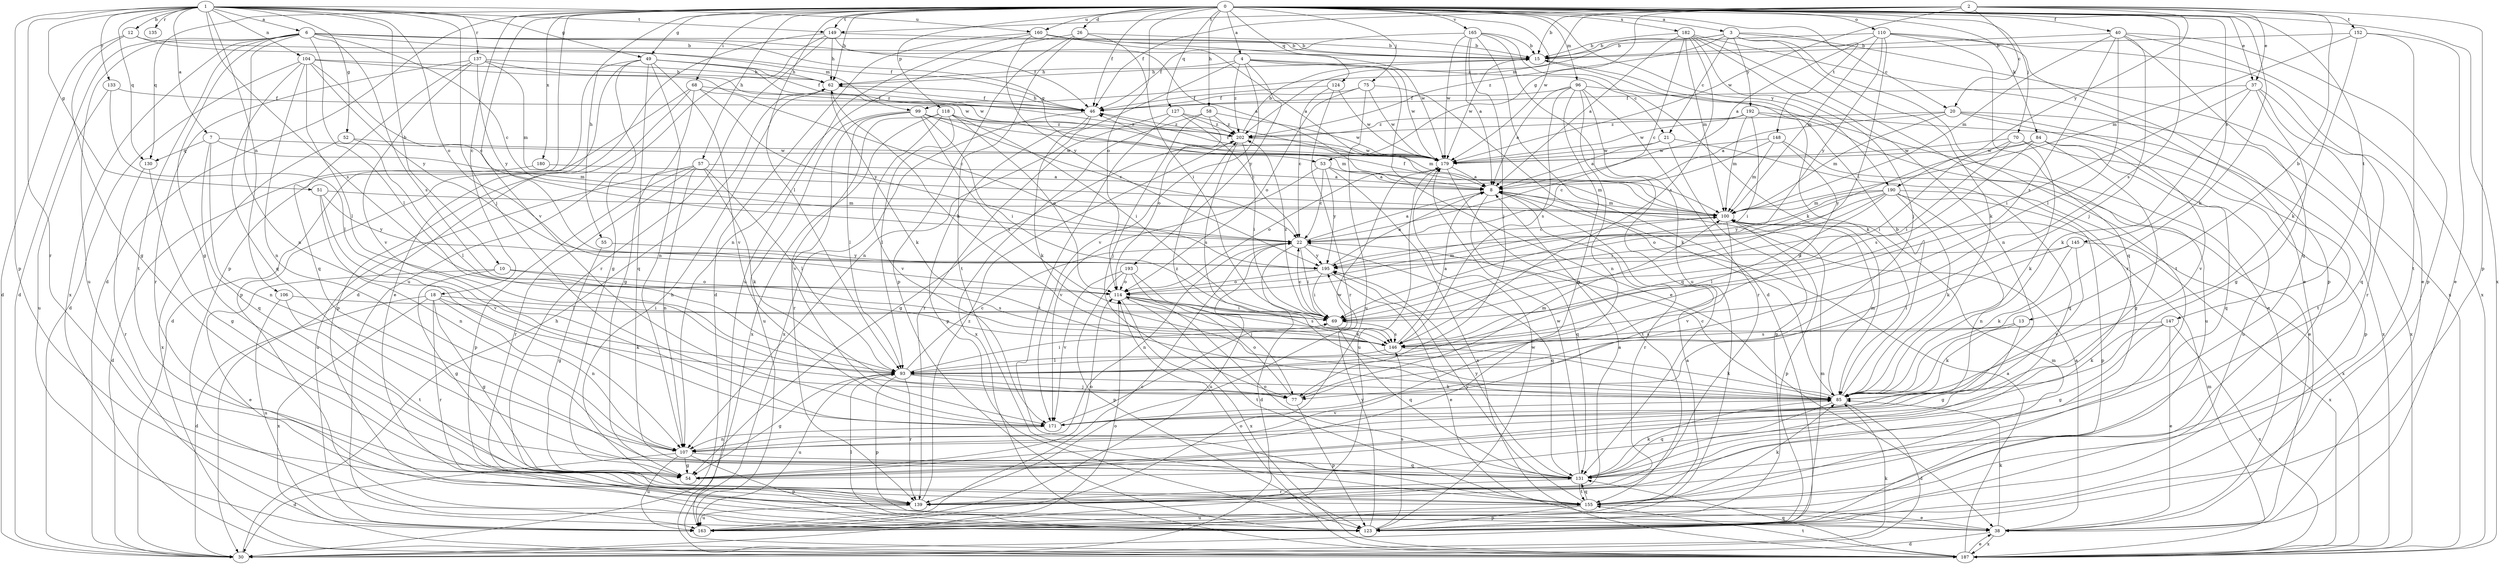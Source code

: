 strict digraph  {
0;
1;
2;
3;
4;
6;
7;
8;
10;
12;
13;
15;
18;
20;
21;
22;
26;
30;
37;
38;
40;
46;
49;
51;
52;
53;
54;
55;
57;
58;
62;
68;
69;
70;
75;
77;
84;
85;
93;
96;
99;
100;
104;
106;
107;
110;
114;
118;
123;
124;
127;
130;
131;
133;
135;
137;
139;
145;
146;
147;
148;
149;
152;
155;
160;
163;
165;
171;
179;
180;
182;
187;
190;
192;
193;
195;
202;
0 -> 3  [label=a];
0 -> 4  [label=a];
0 -> 18  [label=c];
0 -> 26  [label=d];
0 -> 30  [label=d];
0 -> 37  [label=e];
0 -> 40  [label=f];
0 -> 46  [label=f];
0 -> 49  [label=g];
0 -> 55  [label=h];
0 -> 57  [label=h];
0 -> 58  [label=h];
0 -> 62  [label=h];
0 -> 68  [label=i];
0 -> 70  [label=j];
0 -> 75  [label=j];
0 -> 84  [label=k];
0 -> 85  [label=k];
0 -> 93  [label=l];
0 -> 96  [label=m];
0 -> 110  [label=o];
0 -> 114  [label=o];
0 -> 118  [label=p];
0 -> 123  [label=p];
0 -> 124  [label=q];
0 -> 127  [label=q];
0 -> 130  [label=q];
0 -> 145  [label=s];
0 -> 146  [label=s];
0 -> 147  [label=t];
0 -> 148  [label=t];
0 -> 149  [label=t];
0 -> 160  [label=u];
0 -> 165  [label=v];
0 -> 171  [label=v];
0 -> 179  [label=w];
0 -> 180  [label=x];
0 -> 182  [label=x];
0 -> 187  [label=x];
0 -> 190  [label=y];
1 -> 6  [label=a];
1 -> 7  [label=a];
1 -> 10  [label=b];
1 -> 12  [label=b];
1 -> 49  [label=g];
1 -> 51  [label=g];
1 -> 52  [label=g];
1 -> 77  [label=j];
1 -> 104  [label=n];
1 -> 106  [label=n];
1 -> 114  [label=o];
1 -> 123  [label=p];
1 -> 130  [label=q];
1 -> 133  [label=r];
1 -> 135  [label=r];
1 -> 137  [label=r];
1 -> 139  [label=r];
1 -> 146  [label=s];
1 -> 149  [label=t];
1 -> 160  [label=u];
2 -> 13  [label=b];
2 -> 15  [label=b];
2 -> 20  [label=c];
2 -> 37  [label=e];
2 -> 46  [label=f];
2 -> 53  [label=g];
2 -> 123  [label=p];
2 -> 149  [label=t];
2 -> 152  [label=t];
2 -> 179  [label=w];
2 -> 190  [label=y];
2 -> 202  [label=z];
3 -> 15  [label=b];
3 -> 20  [label=c];
3 -> 21  [label=c];
3 -> 85  [label=k];
3 -> 99  [label=m];
3 -> 155  [label=t];
3 -> 187  [label=x];
3 -> 192  [label=y];
3 -> 202  [label=z];
4 -> 21  [label=c];
4 -> 38  [label=e];
4 -> 62  [label=h];
4 -> 107  [label=n];
4 -> 171  [label=v];
4 -> 179  [label=w];
4 -> 193  [label=y];
4 -> 202  [label=z];
6 -> 15  [label=b];
6 -> 22  [label=c];
6 -> 30  [label=d];
6 -> 46  [label=f];
6 -> 53  [label=g];
6 -> 54  [label=g];
6 -> 93  [label=l];
6 -> 99  [label=m];
6 -> 107  [label=n];
6 -> 146  [label=s];
6 -> 155  [label=t];
6 -> 163  [label=u];
6 -> 187  [label=x];
7 -> 100  [label=m];
7 -> 107  [label=n];
7 -> 130  [label=q];
7 -> 131  [label=q];
7 -> 179  [label=w];
8 -> 100  [label=m];
8 -> 131  [label=q];
8 -> 139  [label=r];
10 -> 38  [label=e];
10 -> 54  [label=g];
10 -> 114  [label=o];
10 -> 146  [label=s];
12 -> 15  [label=b];
12 -> 30  [label=d];
12 -> 46  [label=f];
12 -> 54  [label=g];
13 -> 54  [label=g];
13 -> 85  [label=k];
13 -> 146  [label=s];
15 -> 62  [label=h];
15 -> 85  [label=k];
15 -> 179  [label=w];
18 -> 30  [label=d];
18 -> 54  [label=g];
18 -> 69  [label=i];
18 -> 85  [label=k];
18 -> 107  [label=n];
18 -> 139  [label=r];
18 -> 187  [label=x];
20 -> 8  [label=a];
20 -> 100  [label=m];
20 -> 155  [label=t];
20 -> 171  [label=v];
20 -> 187  [label=x];
20 -> 202  [label=z];
21 -> 8  [label=a];
21 -> 123  [label=p];
21 -> 131  [label=q];
21 -> 179  [label=w];
22 -> 8  [label=a];
22 -> 30  [label=d];
22 -> 69  [label=i];
22 -> 107  [label=n];
22 -> 131  [label=q];
22 -> 163  [label=u];
22 -> 195  [label=y];
26 -> 15  [label=b];
26 -> 69  [label=i];
26 -> 107  [label=n];
26 -> 123  [label=p];
26 -> 155  [label=t];
30 -> 62  [label=h];
30 -> 85  [label=k];
30 -> 114  [label=o];
37 -> 46  [label=f];
37 -> 54  [label=g];
37 -> 69  [label=i];
37 -> 85  [label=k];
37 -> 131  [label=q];
37 -> 139  [label=r];
38 -> 8  [label=a];
38 -> 30  [label=d];
38 -> 85  [label=k];
38 -> 187  [label=x];
40 -> 15  [label=b];
40 -> 77  [label=j];
40 -> 93  [label=l];
40 -> 100  [label=m];
40 -> 123  [label=p];
40 -> 131  [label=q];
40 -> 146  [label=s];
40 -> 187  [label=x];
46 -> 62  [label=h];
46 -> 85  [label=k];
46 -> 123  [label=p];
46 -> 187  [label=x];
46 -> 202  [label=z];
49 -> 38  [label=e];
49 -> 46  [label=f];
49 -> 54  [label=g];
49 -> 62  [label=h];
49 -> 107  [label=n];
49 -> 123  [label=p];
49 -> 131  [label=q];
49 -> 171  [label=v];
49 -> 202  [label=z];
51 -> 100  [label=m];
51 -> 107  [label=n];
51 -> 171  [label=v];
51 -> 195  [label=y];
52 -> 93  [label=l];
52 -> 179  [label=w];
52 -> 187  [label=x];
53 -> 8  [label=a];
53 -> 22  [label=c];
53 -> 100  [label=m];
53 -> 171  [label=v];
53 -> 187  [label=x];
53 -> 195  [label=y];
54 -> 114  [label=o];
55 -> 54  [label=g];
55 -> 195  [label=y];
57 -> 8  [label=a];
57 -> 85  [label=k];
57 -> 93  [label=l];
57 -> 107  [label=n];
57 -> 123  [label=p];
57 -> 139  [label=r];
57 -> 163  [label=u];
58 -> 77  [label=j];
58 -> 114  [label=o];
58 -> 179  [label=w];
58 -> 187  [label=x];
58 -> 202  [label=z];
62 -> 46  [label=f];
62 -> 85  [label=k];
68 -> 22  [label=c];
68 -> 30  [label=d];
68 -> 46  [label=f];
68 -> 54  [label=g];
68 -> 123  [label=p];
68 -> 195  [label=y];
69 -> 22  [label=c];
69 -> 131  [label=q];
69 -> 146  [label=s];
69 -> 202  [label=z];
70 -> 69  [label=i];
70 -> 85  [label=k];
70 -> 123  [label=p];
70 -> 179  [label=w];
70 -> 195  [label=y];
75 -> 46  [label=f];
75 -> 85  [label=k];
75 -> 114  [label=o];
75 -> 163  [label=u];
75 -> 179  [label=w];
77 -> 100  [label=m];
77 -> 114  [label=o];
77 -> 123  [label=p];
84 -> 54  [label=g];
84 -> 69  [label=i];
84 -> 131  [label=q];
84 -> 146  [label=s];
84 -> 163  [label=u];
84 -> 179  [label=w];
85 -> 15  [label=b];
85 -> 22  [label=c];
85 -> 30  [label=d];
85 -> 100  [label=m];
85 -> 131  [label=q];
85 -> 171  [label=v];
85 -> 202  [label=z];
93 -> 22  [label=c];
93 -> 54  [label=g];
93 -> 69  [label=i];
93 -> 77  [label=j];
93 -> 85  [label=k];
93 -> 123  [label=p];
93 -> 139  [label=r];
93 -> 163  [label=u];
96 -> 8  [label=a];
96 -> 38  [label=e];
96 -> 46  [label=f];
96 -> 54  [label=g];
96 -> 107  [label=n];
96 -> 131  [label=q];
96 -> 139  [label=r];
96 -> 146  [label=s];
99 -> 22  [label=c];
99 -> 69  [label=i];
99 -> 93  [label=l];
99 -> 100  [label=m];
99 -> 146  [label=s];
99 -> 163  [label=u];
99 -> 171  [label=v];
99 -> 202  [label=z];
100 -> 22  [label=c];
100 -> 46  [label=f];
100 -> 123  [label=p];
100 -> 171  [label=v];
104 -> 22  [label=c];
104 -> 30  [label=d];
104 -> 62  [label=h];
104 -> 93  [label=l];
104 -> 107  [label=n];
104 -> 131  [label=q];
104 -> 179  [label=w];
104 -> 195  [label=y];
106 -> 69  [label=i];
106 -> 155  [label=t];
106 -> 163  [label=u];
107 -> 30  [label=d];
107 -> 54  [label=g];
107 -> 123  [label=p];
107 -> 131  [label=q];
107 -> 163  [label=u];
110 -> 8  [label=a];
110 -> 15  [label=b];
110 -> 38  [label=e];
110 -> 69  [label=i];
110 -> 100  [label=m];
110 -> 123  [label=p];
110 -> 131  [label=q];
110 -> 195  [label=y];
114 -> 69  [label=i];
114 -> 100  [label=m];
114 -> 146  [label=s];
114 -> 155  [label=t];
114 -> 187  [label=x];
118 -> 69  [label=i];
118 -> 93  [label=l];
118 -> 114  [label=o];
118 -> 139  [label=r];
118 -> 171  [label=v];
118 -> 187  [label=x];
118 -> 202  [label=z];
123 -> 93  [label=l];
123 -> 100  [label=m];
123 -> 146  [label=s];
123 -> 179  [label=w];
123 -> 195  [label=y];
124 -> 22  [label=c];
124 -> 46  [label=f];
124 -> 139  [label=r];
124 -> 179  [label=w];
127 -> 22  [label=c];
127 -> 100  [label=m];
127 -> 139  [label=r];
127 -> 155  [label=t];
127 -> 202  [label=z];
130 -> 54  [label=g];
130 -> 139  [label=r];
131 -> 85  [label=k];
131 -> 114  [label=o];
131 -> 139  [label=r];
131 -> 155  [label=t];
131 -> 179  [label=w];
131 -> 195  [label=y];
133 -> 46  [label=f];
133 -> 93  [label=l];
133 -> 163  [label=u];
137 -> 62  [label=h];
137 -> 100  [label=m];
137 -> 131  [label=q];
137 -> 139  [label=r];
137 -> 171  [label=v];
137 -> 179  [label=w];
137 -> 195  [label=y];
139 -> 8  [label=a];
139 -> 163  [label=u];
139 -> 202  [label=z];
145 -> 85  [label=k];
145 -> 93  [label=l];
145 -> 171  [label=v];
145 -> 187  [label=x];
145 -> 195  [label=y];
146 -> 8  [label=a];
146 -> 62  [label=h];
146 -> 85  [label=k];
146 -> 93  [label=l];
147 -> 38  [label=e];
147 -> 54  [label=g];
147 -> 85  [label=k];
147 -> 146  [label=s];
147 -> 187  [label=x];
148 -> 22  [label=c];
148 -> 38  [label=e];
148 -> 93  [label=l];
148 -> 100  [label=m];
148 -> 179  [label=w];
149 -> 8  [label=a];
149 -> 15  [label=b];
149 -> 30  [label=d];
149 -> 62  [label=h];
149 -> 139  [label=r];
149 -> 163  [label=u];
152 -> 15  [label=b];
152 -> 38  [label=e];
152 -> 85  [label=k];
152 -> 100  [label=m];
152 -> 155  [label=t];
155 -> 38  [label=e];
155 -> 62  [label=h];
155 -> 85  [label=k];
155 -> 100  [label=m];
155 -> 123  [label=p];
155 -> 131  [label=q];
155 -> 163  [label=u];
155 -> 195  [label=y];
160 -> 8  [label=a];
160 -> 15  [label=b];
160 -> 30  [label=d];
160 -> 163  [label=u];
160 -> 179  [label=w];
160 -> 195  [label=y];
163 -> 8  [label=a];
163 -> 22  [label=c];
165 -> 8  [label=a];
165 -> 15  [label=b];
165 -> 30  [label=d];
165 -> 46  [label=f];
165 -> 77  [label=j];
165 -> 85  [label=k];
165 -> 163  [label=u];
165 -> 179  [label=w];
171 -> 107  [label=n];
171 -> 179  [label=w];
179 -> 8  [label=a];
179 -> 46  [label=f];
179 -> 114  [label=o];
179 -> 155  [label=t];
179 -> 163  [label=u];
180 -> 8  [label=a];
180 -> 30  [label=d];
182 -> 8  [label=a];
182 -> 15  [label=b];
182 -> 22  [label=c];
182 -> 38  [label=e];
182 -> 77  [label=j];
182 -> 100  [label=m];
182 -> 107  [label=n];
182 -> 139  [label=r];
182 -> 146  [label=s];
187 -> 8  [label=a];
187 -> 38  [label=e];
187 -> 100  [label=m];
187 -> 114  [label=o];
187 -> 131  [label=q];
187 -> 155  [label=t];
190 -> 69  [label=i];
190 -> 85  [label=k];
190 -> 93  [label=l];
190 -> 100  [label=m];
190 -> 107  [label=n];
190 -> 114  [label=o];
190 -> 123  [label=p];
190 -> 187  [label=x];
190 -> 195  [label=y];
192 -> 69  [label=i];
192 -> 100  [label=m];
192 -> 163  [label=u];
192 -> 179  [label=w];
192 -> 187  [label=x];
192 -> 202  [label=z];
193 -> 77  [label=j];
193 -> 85  [label=k];
193 -> 114  [label=o];
193 -> 123  [label=p];
193 -> 171  [label=v];
195 -> 8  [label=a];
195 -> 38  [label=e];
195 -> 69  [label=i];
195 -> 114  [label=o];
202 -> 15  [label=b];
202 -> 54  [label=g];
202 -> 69  [label=i];
202 -> 146  [label=s];
202 -> 179  [label=w];
}
